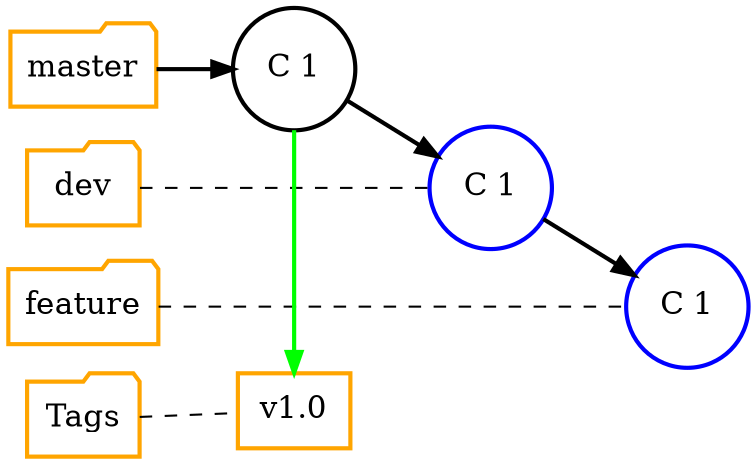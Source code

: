 digraph git_scenario_3 {
    splines=line
    rankdir="LR"
    bgcolor="transparent"

    edge[style=bold]

    /* Nodes representing the branches */
    node[ fontsize=15.0,style="bold", shape=folder, color=orange]
    master [group="master"]
    dev [group="dev"]
    feature [label="feature", group="feature"]
    tags [label="Tags", group="tags"]

    /* Nodes representing commit */
    node[ fontsize=15.0,shape=circle, color=""]
    C_1[label="C 1", group="master"]

    /* Nodes representing pointer */
    node[color="blue"]
    C_1_D [label="C 1", group="dev"]
    C_1_F_1 [label="C 1", group="feature"]

    /* Nodes representing Tags */
    node[shape=rect,fontsize=15.0, color=orange]
    T_1 [label="v1.0", group="release"]

    /* Define master branch commits */
    master -> C_1
    feature -> C_1_F_1 [arrowhead=none,style="dashed"]
    dev -> C_1_D [arrowhead=none,style="dashed"]
    tags -> T_1 [arrowhead=none,style="dashed"]

    /* 1. inter branch commit */
    C_1 -> C_1_D -> { C_1_F_1 }

    /* 2. Git Tags */
    C_1 -> T_1 [color="green"]

    /* Connect branches with invis edges, to declare ordering this way */
    edge[style=invis]
    master -> dev -> feature -> tags

    {rank=same; C_1 T_1}
    {rank=same; master dev feature tags}
}
